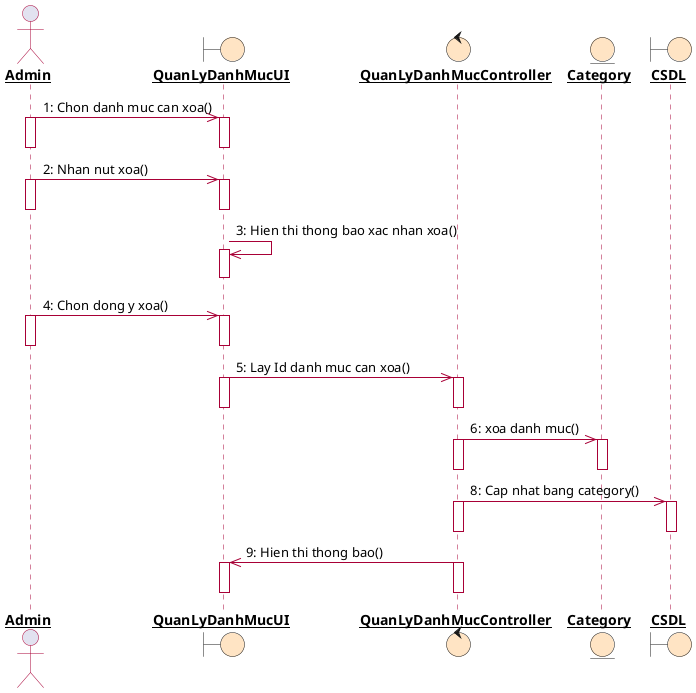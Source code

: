 @startuml

skinparam sequence {

LifeLineBorderColor #A80036

}


skinparam {
Participant underline
ArrowColor  #A80036

ActorBorderColor #A80036
ActorFontStyle bold


BoundaryFontStyle bold
BoundaryBackgroundColor #Bisque

ControlFontStyle bold
ControlBackgroundColor #Bisque

ControlFontStyle bold
ControlBackgroundColor #Bisque

EntityFontStyle bold
EntityBackgroundColor #Bisque
}


actor Admin 
boundary    QuanLyDanhMucUI
control     QuanLyDanhMucController
entity      Category
boundary    CSDL


Admin ->> QuanLyDanhMucUI : 1: Chon danh muc can xoa()
activate Admin
activate QuanLyDanhMucUI
deactivate Admin
deactivate QuanLyDanhMucUI

Admin ->> QuanLyDanhMucUI : 2: Nhan nut xoa()
activate Admin
activate QuanLyDanhMucUI
deactivate Admin
deactivate QuanLyDanhMucUI

QuanLyDanhMucUI ->> QuanLyDanhMucUI  : 3: Hien thi thong bao xac nhan xoa()
activate QuanLyDanhMucUI
deactivate QuanLyDanhMucUI



Admin ->> QuanLyDanhMucUI  : 4: Chon dong y xoa()
activate Admin
activate QuanLyDanhMucUI
deactivate Admin
deactivate QuanLyDanhMucUI

'Admin ->> QuanLyDanhMucUI  : 5: Lay Id danh muc can xoa()
'activate Admin
'activate QuanLyDanhMucUI
'deactivate Admin
'deactivate QuanLyDanhMucUI

QuanLyDanhMucUI ->> QuanLyDanhMucController  : 5: Lay Id danh muc can xoa()
activate QuanLyDanhMucUI
activate QuanLyDanhMucController
deactivate QuanLyDanhMucUI
deactivate QuanLyDanhMucController

Category <<- QuanLyDanhMucController : 6: xoa danh muc()
activate QuanLyDanhMucController
activate Category
deactivate QuanLyDanhMucController
deactivate Category

QuanLyDanhMucController ->> CSDL : 8: Cap nhat bang category()
activate QuanLyDanhMucController
activate CSDL
deactivate QuanLyDanhMucController
deactivate CSDL



QuanLyDanhMucController ->> QuanLyDanhMucUI : 9: Hien thi thong bao()
activate QuanLyDanhMucController
activate QuanLyDanhMucUI
deactivate QuanLyDanhMucController
deactivate QuanLyDanhMucUI



@enduml
